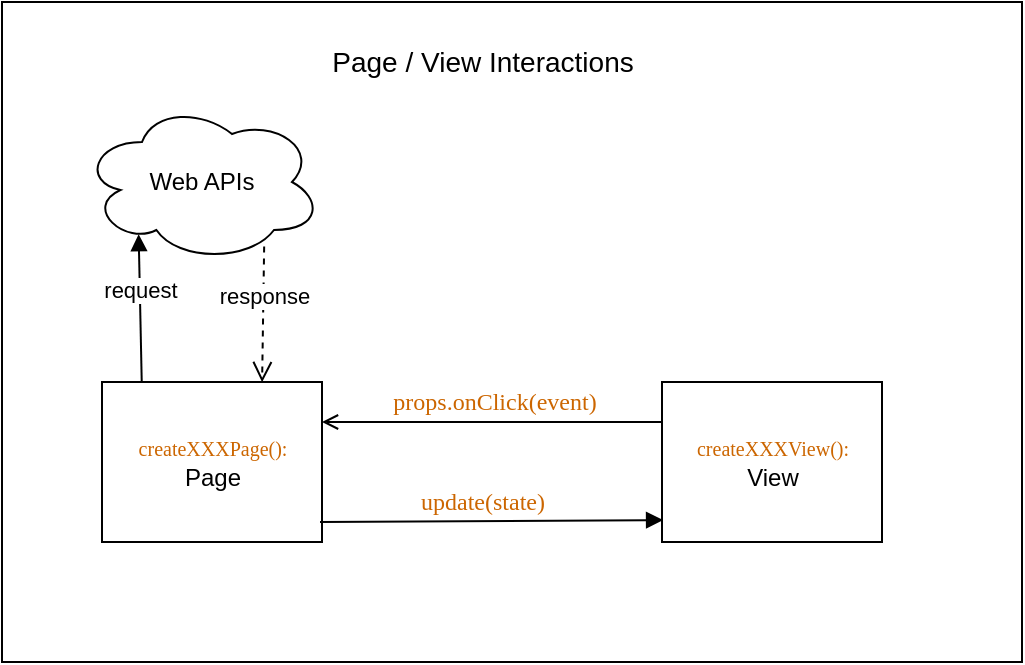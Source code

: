 <mxfile version="18.0.6" type="device"><diagram id="54Q2Sy9ICNgTIRQn0a9W" name="Page-1"><mxGraphModel dx="1178" dy="695" grid="1" gridSize="10" guides="1" tooltips="1" connect="1" arrows="1" fold="1" page="1" pageScale="1" pageWidth="1169" pageHeight="827" math="0" shadow="0"><root><mxCell id="0"/><mxCell id="1" parent="0"/><mxCell id="jcLXsK3LvriAPMopr51B-1" value="" style="rounded=0;whiteSpace=wrap;html=1;fontSize=14;fontColor=#000000;" parent="1" vertex="1"><mxGeometry x="230" y="20" width="510" height="330" as="geometry"/></mxCell><mxCell id="jcLXsK3LvriAPMopr51B-2" value="&lt;font face=&quot;Comic Sans MS&quot; color=&quot;#cc6600&quot; style=&quot;font-size: 10px;&quot;&gt;createXXXPage():&lt;/font&gt;&lt;br&gt;Page" style="html=1;" parent="1" vertex="1"><mxGeometry x="280" y="210" width="110" height="80" as="geometry"/></mxCell><mxCell id="jcLXsK3LvriAPMopr51B-3" value="&lt;font face=&quot;Comic Sans MS&quot; color=&quot;#cc6600&quot; style=&quot;font-size: 10px;&quot;&gt;createXXXView():&lt;/font&gt;&lt;br&gt;View" style="html=1;" parent="1" vertex="1"><mxGeometry x="560" y="210" width="110" height="80" as="geometry"/></mxCell><mxCell id="jcLXsK3LvriAPMopr51B-4" value="" style="endArrow=open;html=1;rounded=0;align=center;verticalAlign=top;endFill=0;labelBackgroundColor=none;endSize=6;exitX=0;exitY=0.25;exitDx=0;exitDy=0;" parent="1" source="jcLXsK3LvriAPMopr51B-3" edge="1"><mxGeometry relative="1" as="geometry"><mxPoint x="550" y="230" as="sourcePoint"/><mxPoint x="390" y="230" as="targetPoint"/></mxGeometry></mxCell><mxCell id="jcLXsK3LvriAPMopr51B-5" value="" style="html=1;verticalAlign=bottom;labelBackgroundColor=none;endArrow=block;endFill=1;rounded=0;entryX=0.005;entryY=0.863;entryDx=0;entryDy=0;entryPerimeter=0;exitX=0.991;exitY=0.875;exitDx=0;exitDy=0;exitPerimeter=0;" parent="1" source="jcLXsK3LvriAPMopr51B-2" target="jcLXsK3LvriAPMopr51B-3" edge="1"><mxGeometry width="160" relative="1" as="geometry"><mxPoint x="400" y="280" as="sourcePoint"/><mxPoint x="550" y="280" as="targetPoint"/></mxGeometry></mxCell><mxCell id="jcLXsK3LvriAPMopr51B-6" value="&lt;font face=&quot;Comic Sans MS&quot; color=&quot;#cc6600&quot;&gt;props.onClick(event)&lt;/font&gt;" style="text;html=1;resizable=0;autosize=1;align=center;verticalAlign=middle;points=[];fillColor=none;strokeColor=none;rounded=0;" parent="1" vertex="1"><mxGeometry x="411" y="210" width="130" height="20" as="geometry"/></mxCell><mxCell id="jcLXsK3LvriAPMopr51B-7" value="&lt;font face=&quot;Comic Sans MS&quot;&gt;update(state)&lt;/font&gt;" style="text;html=1;resizable=0;autosize=1;align=center;verticalAlign=middle;points=[];fillColor=none;strokeColor=none;rounded=0;fontColor=#CC6600;" parent="1" vertex="1"><mxGeometry x="425" y="260" width="90" height="20" as="geometry"/></mxCell><mxCell id="jcLXsK3LvriAPMopr51B-8" value="&lt;font style=&quot;font-size: 14px;&quot; color=&quot;#000000&quot;&gt;Page / View Interactions&lt;/font&gt;" style="text;html=1;resizable=0;autosize=1;align=center;verticalAlign=middle;points=[];fillColor=none;strokeColor=none;rounded=0;fontColor=#0066CC;" parent="1" vertex="1"><mxGeometry x="385" y="40" width="170" height="20" as="geometry"/></mxCell><mxCell id="wm7doq_o-b4xskFN6TxA-1" value="Web APIs" style="ellipse;shape=cloud;whiteSpace=wrap;html=1;" parent="1" vertex="1"><mxGeometry x="270" y="70" width="120" height="80" as="geometry"/></mxCell><mxCell id="wm7doq_o-b4xskFN6TxA-3" value="response" style="html=1;verticalAlign=bottom;endArrow=open;dashed=1;endSize=8;rounded=0;entryX=0.255;entryY=0.576;entryDx=0;entryDy=0;entryPerimeter=0;exitX=0.759;exitY=0.903;exitDx=0;exitDy=0;exitPerimeter=0;" parent="1" source="wm7doq_o-b4xskFN6TxA-1" target="jcLXsK3LvriAPMopr51B-1" edge="1"><mxGeometry relative="1" as="geometry"><mxPoint x="360" y="150" as="sourcePoint"/><mxPoint x="350" y="170" as="targetPoint"/></mxGeometry></mxCell><mxCell id="wm7doq_o-b4xskFN6TxA-4" value="request" style="html=1;verticalAlign=bottom;endArrow=block;rounded=0;exitX=0.137;exitY=0.576;exitDx=0;exitDy=0;exitPerimeter=0;entryX=0.236;entryY=0.826;entryDx=0;entryDy=0;entryPerimeter=0;" parent="1" source="jcLXsK3LvriAPMopr51B-1" target="wm7doq_o-b4xskFN6TxA-1" edge="1"><mxGeometry width="80" relative="1" as="geometry"><mxPoint x="270" y="161" as="sourcePoint"/><mxPoint x="350" y="161" as="targetPoint"/></mxGeometry></mxCell></root></mxGraphModel></diagram></mxfile>